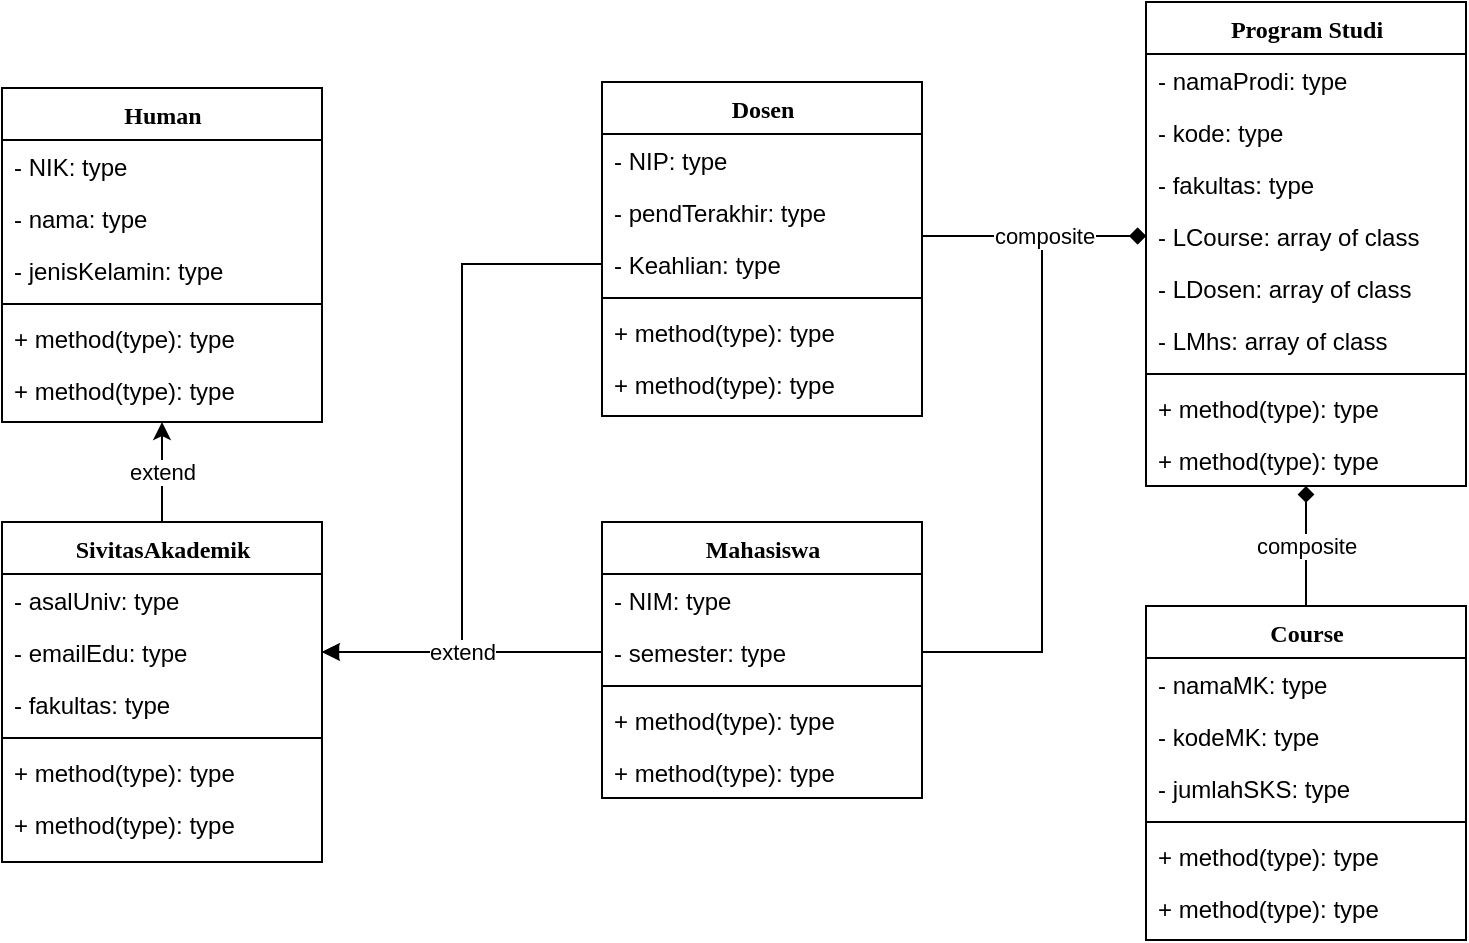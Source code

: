 <mxfile version="20.8.10" type="device"><diagram name="Page-1" id="9f46799a-70d6-7492-0946-bef42562c5a5"><mxGraphModel dx="1502" dy="677" grid="1" gridSize="10" guides="1" tooltips="1" connect="1" arrows="1" fold="1" page="1" pageScale="1" pageWidth="1100" pageHeight="850" background="none" math="0" shadow="0"><root><mxCell id="0"/><mxCell id="1" parent="0"/><mxCell id="78961159f06e98e8-17" value="Human" style="swimlane;html=1;fontStyle=1;align=center;verticalAlign=top;childLayout=stackLayout;horizontal=1;startSize=26;horizontalStack=0;resizeParent=1;resizeLast=0;collapsible=1;marginBottom=0;swimlaneFillColor=#ffffff;rounded=0;shadow=0;comic=0;labelBackgroundColor=none;strokeWidth=1;fillColor=none;fontFamily=Verdana;fontSize=12" parent="1" vertex="1"><mxGeometry x="90" y="83" width="160" height="167" as="geometry"/></mxCell><mxCell id="78961159f06e98e8-21" value="- NIK: type" style="text;html=1;strokeColor=none;fillColor=none;align=left;verticalAlign=top;spacingLeft=4;spacingRight=4;whiteSpace=wrap;overflow=hidden;rotatable=0;points=[[0,0.5],[1,0.5]];portConstraint=eastwest;" parent="78961159f06e98e8-17" vertex="1"><mxGeometry y="26" width="160" height="26" as="geometry"/></mxCell><mxCell id="78961159f06e98e8-23" value="-&amp;nbsp;nama: type" style="text;html=1;strokeColor=none;fillColor=none;align=left;verticalAlign=top;spacingLeft=4;spacingRight=4;whiteSpace=wrap;overflow=hidden;rotatable=0;points=[[0,0.5],[1,0.5]];portConstraint=eastwest;" parent="78961159f06e98e8-17" vertex="1"><mxGeometry y="52" width="160" height="26" as="geometry"/></mxCell><mxCell id="78961159f06e98e8-25" value="-&amp;nbsp;jenisKelamin: type" style="text;html=1;strokeColor=none;fillColor=none;align=left;verticalAlign=top;spacingLeft=4;spacingRight=4;whiteSpace=wrap;overflow=hidden;rotatable=0;points=[[0,0.5],[1,0.5]];portConstraint=eastwest;" parent="78961159f06e98e8-17" vertex="1"><mxGeometry y="78" width="160" height="26" as="geometry"/></mxCell><mxCell id="78961159f06e98e8-19" value="" style="line;html=1;strokeWidth=1;fillColor=none;align=left;verticalAlign=middle;spacingTop=-1;spacingLeft=3;spacingRight=3;rotatable=0;labelPosition=right;points=[];portConstraint=eastwest;" parent="78961159f06e98e8-17" vertex="1"><mxGeometry y="104" width="160" height="8" as="geometry"/></mxCell><mxCell id="78961159f06e98e8-20" value="+ method(type): type" style="text;html=1;strokeColor=none;fillColor=none;align=left;verticalAlign=top;spacingLeft=4;spacingRight=4;whiteSpace=wrap;overflow=hidden;rotatable=0;points=[[0,0.5],[1,0.5]];portConstraint=eastwest;" parent="78961159f06e98e8-17" vertex="1"><mxGeometry y="112" width="160" height="26" as="geometry"/></mxCell><mxCell id="78961159f06e98e8-27" value="+ method(type): type" style="text;html=1;strokeColor=none;fillColor=none;align=left;verticalAlign=top;spacingLeft=4;spacingRight=4;whiteSpace=wrap;overflow=hidden;rotatable=0;points=[[0,0.5],[1,0.5]];portConstraint=eastwest;" parent="78961159f06e98e8-17" vertex="1"><mxGeometry y="138" width="160" height="26" as="geometry"/></mxCell><mxCell id="u0uLwpcaP7rRYxRJNFRk-17" value="extend" style="edgeStyle=orthogonalEdgeStyle;rounded=0;orthogonalLoop=1;jettySize=auto;html=1;exitX=0.5;exitY=0;exitDx=0;exitDy=0;entryX=0.5;entryY=1;entryDx=0;entryDy=0;" parent="1" source="u0uLwpcaP7rRYxRJNFRk-3" target="78961159f06e98e8-17" edge="1"><mxGeometry relative="1" as="geometry"/></mxCell><mxCell id="u0uLwpcaP7rRYxRJNFRk-3" value="SivitasAkademik" style="swimlane;html=1;fontStyle=1;align=center;verticalAlign=top;childLayout=stackLayout;horizontal=1;startSize=26;horizontalStack=0;resizeParent=1;resizeLast=0;collapsible=1;marginBottom=0;swimlaneFillColor=#ffffff;rounded=0;shadow=0;comic=0;labelBackgroundColor=none;strokeWidth=1;fillColor=none;fontFamily=Verdana;fontSize=12" parent="1" vertex="1"><mxGeometry x="90" y="300" width="160" height="170" as="geometry"/></mxCell><mxCell id="u0uLwpcaP7rRYxRJNFRk-4" value="-&amp;nbsp;asalUniv: type" style="text;html=1;strokeColor=none;fillColor=none;align=left;verticalAlign=top;spacingLeft=4;spacingRight=4;whiteSpace=wrap;overflow=hidden;rotatable=0;points=[[0,0.5],[1,0.5]];portConstraint=eastwest;" parent="u0uLwpcaP7rRYxRJNFRk-3" vertex="1"><mxGeometry y="26" width="160" height="26" as="geometry"/></mxCell><mxCell id="u0uLwpcaP7rRYxRJNFRk-5" value="-&amp;nbsp;emailEdu: type" style="text;html=1;strokeColor=none;fillColor=none;align=left;verticalAlign=top;spacingLeft=4;spacingRight=4;whiteSpace=wrap;overflow=hidden;rotatable=0;points=[[0,0.5],[1,0.5]];portConstraint=eastwest;" parent="u0uLwpcaP7rRYxRJNFRk-3" vertex="1"><mxGeometry y="52" width="160" height="26" as="geometry"/></mxCell><mxCell id="u0uLwpcaP7rRYxRJNFRk-27" value="-&amp;nbsp;fakultas: type" style="text;html=1;strokeColor=none;fillColor=none;align=left;verticalAlign=top;spacingLeft=4;spacingRight=4;whiteSpace=wrap;overflow=hidden;rotatable=0;points=[[0,0.5],[1,0.5]];portConstraint=eastwest;" parent="u0uLwpcaP7rRYxRJNFRk-3" vertex="1"><mxGeometry y="78" width="160" height="26" as="geometry"/></mxCell><mxCell id="u0uLwpcaP7rRYxRJNFRk-7" value="" style="line;html=1;strokeWidth=1;fillColor=none;align=left;verticalAlign=middle;spacingTop=-1;spacingLeft=3;spacingRight=3;rotatable=0;labelPosition=right;points=[];portConstraint=eastwest;" parent="u0uLwpcaP7rRYxRJNFRk-3" vertex="1"><mxGeometry y="104" width="160" height="8" as="geometry"/></mxCell><mxCell id="u0uLwpcaP7rRYxRJNFRk-8" value="+ method(type): type" style="text;html=1;strokeColor=none;fillColor=none;align=left;verticalAlign=top;spacingLeft=4;spacingRight=4;whiteSpace=wrap;overflow=hidden;rotatable=0;points=[[0,0.5],[1,0.5]];portConstraint=eastwest;" parent="u0uLwpcaP7rRYxRJNFRk-3" vertex="1"><mxGeometry y="112" width="160" height="26" as="geometry"/></mxCell><mxCell id="u0uLwpcaP7rRYxRJNFRk-9" value="+ method(type): type" style="text;html=1;strokeColor=none;fillColor=none;align=left;verticalAlign=top;spacingLeft=4;spacingRight=4;whiteSpace=wrap;overflow=hidden;rotatable=0;points=[[0,0.5],[1,0.5]];portConstraint=eastwest;" parent="u0uLwpcaP7rRYxRJNFRk-3" vertex="1"><mxGeometry y="138" width="160" height="26" as="geometry"/></mxCell><mxCell id="u0uLwpcaP7rRYxRJNFRk-10" value="Mahasiswa" style="swimlane;html=1;fontStyle=1;align=center;verticalAlign=top;childLayout=stackLayout;horizontal=1;startSize=26;horizontalStack=0;resizeParent=1;resizeLast=0;collapsible=1;marginBottom=0;swimlaneFillColor=#ffffff;rounded=0;shadow=0;comic=0;labelBackgroundColor=none;strokeWidth=1;fillColor=none;fontFamily=Verdana;fontSize=12" parent="1" vertex="1"><mxGeometry x="390" y="300" width="160" height="138" as="geometry"/></mxCell><mxCell id="u0uLwpcaP7rRYxRJNFRk-11" value="-&amp;nbsp;NIM: type" style="text;html=1;strokeColor=none;fillColor=none;align=left;verticalAlign=top;spacingLeft=4;spacingRight=4;whiteSpace=wrap;overflow=hidden;rotatable=0;points=[[0,0.5],[1,0.5]];portConstraint=eastwest;" parent="u0uLwpcaP7rRYxRJNFRk-10" vertex="1"><mxGeometry y="26" width="160" height="26" as="geometry"/></mxCell><mxCell id="u0uLwpcaP7rRYxRJNFRk-32" value="-&amp;nbsp;semester: type" style="text;html=1;strokeColor=none;fillColor=none;align=left;verticalAlign=top;spacingLeft=4;spacingRight=4;whiteSpace=wrap;overflow=hidden;rotatable=0;points=[[0,0.5],[1,0.5]];portConstraint=eastwest;" parent="u0uLwpcaP7rRYxRJNFRk-10" vertex="1"><mxGeometry y="52" width="160" height="26" as="geometry"/></mxCell><mxCell id="u0uLwpcaP7rRYxRJNFRk-14" value="" style="line;html=1;strokeWidth=1;fillColor=none;align=left;verticalAlign=middle;spacingTop=-1;spacingLeft=3;spacingRight=3;rotatable=0;labelPosition=right;points=[];portConstraint=eastwest;" parent="u0uLwpcaP7rRYxRJNFRk-10" vertex="1"><mxGeometry y="78" width="160" height="8" as="geometry"/></mxCell><mxCell id="u0uLwpcaP7rRYxRJNFRk-15" value="+ method(type): type" style="text;html=1;strokeColor=none;fillColor=none;align=left;verticalAlign=top;spacingLeft=4;spacingRight=4;whiteSpace=wrap;overflow=hidden;rotatable=0;points=[[0,0.5],[1,0.5]];portConstraint=eastwest;" parent="u0uLwpcaP7rRYxRJNFRk-10" vertex="1"><mxGeometry y="86" width="160" height="26" as="geometry"/></mxCell><mxCell id="u0uLwpcaP7rRYxRJNFRk-16" value="+ method(type): type" style="text;html=1;strokeColor=none;fillColor=none;align=left;verticalAlign=top;spacingLeft=4;spacingRight=4;whiteSpace=wrap;overflow=hidden;rotatable=0;points=[[0,0.5],[1,0.5]];portConstraint=eastwest;" parent="u0uLwpcaP7rRYxRJNFRk-10" vertex="1"><mxGeometry y="112" width="160" height="26" as="geometry"/></mxCell><mxCell id="u0uLwpcaP7rRYxRJNFRk-19" value="Dosen" style="swimlane;html=1;fontStyle=1;align=center;verticalAlign=top;childLayout=stackLayout;horizontal=1;startSize=26;horizontalStack=0;resizeParent=1;resizeLast=0;collapsible=1;marginBottom=0;swimlaneFillColor=#ffffff;rounded=0;shadow=0;comic=0;labelBackgroundColor=none;strokeWidth=1;fillColor=none;fontFamily=Verdana;fontSize=12" parent="1" vertex="1"><mxGeometry x="390" y="80" width="160" height="167" as="geometry"/></mxCell><mxCell id="u0uLwpcaP7rRYxRJNFRk-20" value="-&amp;nbsp;NIP: type" style="text;html=1;strokeColor=none;fillColor=none;align=left;verticalAlign=top;spacingLeft=4;spacingRight=4;whiteSpace=wrap;overflow=hidden;rotatable=0;points=[[0,0.5],[1,0.5]];portConstraint=eastwest;" parent="u0uLwpcaP7rRYxRJNFRk-19" vertex="1"><mxGeometry y="26" width="160" height="26" as="geometry"/></mxCell><mxCell id="u0uLwpcaP7rRYxRJNFRk-29" value="-&amp;nbsp;pendTerakhir: type" style="text;html=1;strokeColor=none;fillColor=none;align=left;verticalAlign=top;spacingLeft=4;spacingRight=4;whiteSpace=wrap;overflow=hidden;rotatable=0;points=[[0,0.5],[1,0.5]];portConstraint=eastwest;" parent="u0uLwpcaP7rRYxRJNFRk-19" vertex="1"><mxGeometry y="52" width="160" height="26" as="geometry"/></mxCell><mxCell id="u0uLwpcaP7rRYxRJNFRk-30" value="-&amp;nbsp;Keahlian: type" style="text;html=1;strokeColor=none;fillColor=none;align=left;verticalAlign=top;spacingLeft=4;spacingRight=4;whiteSpace=wrap;overflow=hidden;rotatable=0;points=[[0,0.5],[1,0.5]];portConstraint=eastwest;" parent="u0uLwpcaP7rRYxRJNFRk-19" vertex="1"><mxGeometry y="78" width="160" height="26" as="geometry"/></mxCell><mxCell id="u0uLwpcaP7rRYxRJNFRk-23" value="" style="line;html=1;strokeWidth=1;fillColor=none;align=left;verticalAlign=middle;spacingTop=-1;spacingLeft=3;spacingRight=3;rotatable=0;labelPosition=right;points=[];portConstraint=eastwest;" parent="u0uLwpcaP7rRYxRJNFRk-19" vertex="1"><mxGeometry y="104" width="160" height="8" as="geometry"/></mxCell><mxCell id="u0uLwpcaP7rRYxRJNFRk-24" value="+ method(type): type" style="text;html=1;strokeColor=none;fillColor=none;align=left;verticalAlign=top;spacingLeft=4;spacingRight=4;whiteSpace=wrap;overflow=hidden;rotatable=0;points=[[0,0.5],[1,0.5]];portConstraint=eastwest;" parent="u0uLwpcaP7rRYxRJNFRk-19" vertex="1"><mxGeometry y="112" width="160" height="26" as="geometry"/></mxCell><mxCell id="u0uLwpcaP7rRYxRJNFRk-25" value="+ method(type): type" style="text;html=1;strokeColor=none;fillColor=none;align=left;verticalAlign=top;spacingLeft=4;spacingRight=4;whiteSpace=wrap;overflow=hidden;rotatable=0;points=[[0,0.5],[1,0.5]];portConstraint=eastwest;" parent="u0uLwpcaP7rRYxRJNFRk-19" vertex="1"><mxGeometry y="138" width="160" height="26" as="geometry"/></mxCell><mxCell id="u0uLwpcaP7rRYxRJNFRk-31" value="" style="edgeStyle=orthogonalEdgeStyle;rounded=0;orthogonalLoop=1;jettySize=auto;html=1;exitX=0;exitY=0.5;exitDx=0;exitDy=0;entryX=1;entryY=0.5;entryDx=0;entryDy=0;" parent="1" source="u0uLwpcaP7rRYxRJNFRk-30" target="u0uLwpcaP7rRYxRJNFRk-5" edge="1"><mxGeometry relative="1" as="geometry"/></mxCell><mxCell id="u0uLwpcaP7rRYxRJNFRk-33" value="Program Studi" style="swimlane;html=1;fontStyle=1;align=center;verticalAlign=top;childLayout=stackLayout;horizontal=1;startSize=26;horizontalStack=0;resizeParent=1;resizeLast=0;collapsible=1;marginBottom=0;swimlaneFillColor=#ffffff;rounded=0;shadow=0;comic=0;labelBackgroundColor=none;strokeWidth=1;fillColor=none;fontFamily=Verdana;fontSize=12" parent="1" vertex="1"><mxGeometry x="662" y="40" width="160" height="242" as="geometry"/></mxCell><mxCell id="u0uLwpcaP7rRYxRJNFRk-34" value="-&amp;nbsp;namaProdi: type" style="text;html=1;strokeColor=none;fillColor=none;align=left;verticalAlign=top;spacingLeft=4;spacingRight=4;whiteSpace=wrap;overflow=hidden;rotatable=0;points=[[0,0.5],[1,0.5]];portConstraint=eastwest;" parent="u0uLwpcaP7rRYxRJNFRk-33" vertex="1"><mxGeometry y="26" width="160" height="26" as="geometry"/></mxCell><mxCell id="u0uLwpcaP7rRYxRJNFRk-35" value="-&amp;nbsp;kode: type" style="text;html=1;strokeColor=none;fillColor=none;align=left;verticalAlign=top;spacingLeft=4;spacingRight=4;whiteSpace=wrap;overflow=hidden;rotatable=0;points=[[0,0.5],[1,0.5]];portConstraint=eastwest;" parent="u0uLwpcaP7rRYxRJNFRk-33" vertex="1"><mxGeometry y="52" width="160" height="26" as="geometry"/></mxCell><mxCell id="wpDLgr6p1qYBge8vprGf-1" value="-&amp;nbsp;fakultas: type" style="text;html=1;strokeColor=none;fillColor=none;align=left;verticalAlign=top;spacingLeft=4;spacingRight=4;whiteSpace=wrap;overflow=hidden;rotatable=0;points=[[0,0.5],[1,0.5]];portConstraint=eastwest;" vertex="1" parent="u0uLwpcaP7rRYxRJNFRk-33"><mxGeometry y="78" width="160" height="26" as="geometry"/></mxCell><mxCell id="u0uLwpcaP7rRYxRJNFRk-36" value="- LCourse: array of class" style="text;html=1;strokeColor=none;fillColor=none;align=left;verticalAlign=top;spacingLeft=4;spacingRight=4;whiteSpace=wrap;overflow=hidden;rotatable=0;points=[[0,0.5],[1,0.5]];portConstraint=eastwest;" parent="u0uLwpcaP7rRYxRJNFRk-33" vertex="1"><mxGeometry y="104" width="160" height="26" as="geometry"/></mxCell><mxCell id="wpDLgr6p1qYBge8vprGf-3" value="-&amp;nbsp;LDosen: array of class" style="text;html=1;strokeColor=none;fillColor=none;align=left;verticalAlign=top;spacingLeft=4;spacingRight=4;whiteSpace=wrap;overflow=hidden;rotatable=0;points=[[0,0.5],[1,0.5]];portConstraint=eastwest;" vertex="1" parent="u0uLwpcaP7rRYxRJNFRk-33"><mxGeometry y="130" width="160" height="26" as="geometry"/></mxCell><mxCell id="wpDLgr6p1qYBge8vprGf-2" value="-&amp;nbsp;LMhs: array of class" style="text;html=1;strokeColor=none;fillColor=none;align=left;verticalAlign=top;spacingLeft=4;spacingRight=4;whiteSpace=wrap;overflow=hidden;rotatable=0;points=[[0,0.5],[1,0.5]];portConstraint=eastwest;" vertex="1" parent="u0uLwpcaP7rRYxRJNFRk-33"><mxGeometry y="156" width="160" height="26" as="geometry"/></mxCell><mxCell id="u0uLwpcaP7rRYxRJNFRk-37" value="" style="line;html=1;strokeWidth=1;fillColor=none;align=left;verticalAlign=middle;spacingTop=-1;spacingLeft=3;spacingRight=3;rotatable=0;labelPosition=right;points=[];portConstraint=eastwest;" parent="u0uLwpcaP7rRYxRJNFRk-33" vertex="1"><mxGeometry y="182" width="160" height="8" as="geometry"/></mxCell><mxCell id="u0uLwpcaP7rRYxRJNFRk-38" value="+ method(type): type" style="text;html=1;strokeColor=none;fillColor=none;align=left;verticalAlign=top;spacingLeft=4;spacingRight=4;whiteSpace=wrap;overflow=hidden;rotatable=0;points=[[0,0.5],[1,0.5]];portConstraint=eastwest;" parent="u0uLwpcaP7rRYxRJNFRk-33" vertex="1"><mxGeometry y="190" width="160" height="26" as="geometry"/></mxCell><mxCell id="u0uLwpcaP7rRYxRJNFRk-39" value="+ method(type): type" style="text;html=1;strokeColor=none;fillColor=none;align=left;verticalAlign=top;spacingLeft=4;spacingRight=4;whiteSpace=wrap;overflow=hidden;rotatable=0;points=[[0,0.5],[1,0.5]];portConstraint=eastwest;" parent="u0uLwpcaP7rRYxRJNFRk-33" vertex="1"><mxGeometry y="216" width="160" height="26" as="geometry"/></mxCell><mxCell id="u0uLwpcaP7rRYxRJNFRk-47" value="composite" style="edgeStyle=orthogonalEdgeStyle;rounded=0;orthogonalLoop=1;jettySize=auto;html=1;exitX=0.5;exitY=0;exitDx=0;exitDy=0;entryX=0.5;entryY=1;entryDx=0;entryDy=0;endArrow=diamond;endFill=1;" parent="1" source="u0uLwpcaP7rRYxRJNFRk-40" target="u0uLwpcaP7rRYxRJNFRk-33" edge="1"><mxGeometry relative="1" as="geometry"/></mxCell><mxCell id="u0uLwpcaP7rRYxRJNFRk-40" value="Course" style="swimlane;html=1;fontStyle=1;align=center;verticalAlign=top;childLayout=stackLayout;horizontal=1;startSize=26;horizontalStack=0;resizeParent=1;resizeLast=0;collapsible=1;marginBottom=0;swimlaneFillColor=#ffffff;rounded=0;shadow=0;comic=0;labelBackgroundColor=none;strokeWidth=1;fillColor=none;fontFamily=Verdana;fontSize=12" parent="1" vertex="1"><mxGeometry x="662" y="342" width="160" height="167" as="geometry"/></mxCell><mxCell id="u0uLwpcaP7rRYxRJNFRk-41" value="-&amp;nbsp;namaMK: type" style="text;html=1;strokeColor=none;fillColor=none;align=left;verticalAlign=top;spacingLeft=4;spacingRight=4;whiteSpace=wrap;overflow=hidden;rotatable=0;points=[[0,0.5],[1,0.5]];portConstraint=eastwest;" parent="u0uLwpcaP7rRYxRJNFRk-40" vertex="1"><mxGeometry y="26" width="160" height="26" as="geometry"/></mxCell><mxCell id="u0uLwpcaP7rRYxRJNFRk-43" value="- kodeMK: type" style="text;html=1;strokeColor=none;fillColor=none;align=left;verticalAlign=top;spacingLeft=4;spacingRight=4;whiteSpace=wrap;overflow=hidden;rotatable=0;points=[[0,0.5],[1,0.5]];portConstraint=eastwest;" parent="u0uLwpcaP7rRYxRJNFRk-40" vertex="1"><mxGeometry y="52" width="160" height="26" as="geometry"/></mxCell><mxCell id="u0uLwpcaP7rRYxRJNFRk-42" value="-&amp;nbsp;jumlahSKS: type" style="text;html=1;strokeColor=none;fillColor=none;align=left;verticalAlign=top;spacingLeft=4;spacingRight=4;whiteSpace=wrap;overflow=hidden;rotatable=0;points=[[0,0.5],[1,0.5]];portConstraint=eastwest;" parent="u0uLwpcaP7rRYxRJNFRk-40" vertex="1"><mxGeometry y="78" width="160" height="26" as="geometry"/></mxCell><mxCell id="u0uLwpcaP7rRYxRJNFRk-44" value="" style="line;html=1;strokeWidth=1;fillColor=none;align=left;verticalAlign=middle;spacingTop=-1;spacingLeft=3;spacingRight=3;rotatable=0;labelPosition=right;points=[];portConstraint=eastwest;" parent="u0uLwpcaP7rRYxRJNFRk-40" vertex="1"><mxGeometry y="104" width="160" height="8" as="geometry"/></mxCell><mxCell id="u0uLwpcaP7rRYxRJNFRk-45" value="+ method(type): type" style="text;html=1;strokeColor=none;fillColor=none;align=left;verticalAlign=top;spacingLeft=4;spacingRight=4;whiteSpace=wrap;overflow=hidden;rotatable=0;points=[[0,0.5],[1,0.5]];portConstraint=eastwest;" parent="u0uLwpcaP7rRYxRJNFRk-40" vertex="1"><mxGeometry y="112" width="160" height="26" as="geometry"/></mxCell><mxCell id="u0uLwpcaP7rRYxRJNFRk-46" value="+ method(type): type" style="text;html=1;strokeColor=none;fillColor=none;align=left;verticalAlign=top;spacingLeft=4;spacingRight=4;whiteSpace=wrap;overflow=hidden;rotatable=0;points=[[0,0.5],[1,0.5]];portConstraint=eastwest;" parent="u0uLwpcaP7rRYxRJNFRk-40" vertex="1"><mxGeometry y="138" width="160" height="26" as="geometry"/></mxCell><mxCell id="u0uLwpcaP7rRYxRJNFRk-51" value="extend" style="edgeStyle=orthogonalEdgeStyle;rounded=0;orthogonalLoop=1;jettySize=auto;html=1;exitX=0;exitY=0.5;exitDx=0;exitDy=0;entryX=1;entryY=0.5;entryDx=0;entryDy=0;endArrow=block;endFill=1;" parent="1" source="u0uLwpcaP7rRYxRJNFRk-32" target="u0uLwpcaP7rRYxRJNFRk-5" edge="1"><mxGeometry relative="1" as="geometry"/></mxCell><mxCell id="u0uLwpcaP7rRYxRJNFRk-52" value="" style="edgeStyle=orthogonalEdgeStyle;rounded=0;orthogonalLoop=1;jettySize=auto;html=1;exitX=1;exitY=0.5;exitDx=0;exitDy=0;entryX=0;entryY=0.5;entryDx=0;entryDy=0;endArrow=diamond;endFill=1;" parent="1" source="u0uLwpcaP7rRYxRJNFRk-32" target="u0uLwpcaP7rRYxRJNFRk-36" edge="1"><mxGeometry x="0.384" relative="1" as="geometry"><Array as="points"><mxPoint x="610" y="365"/><mxPoint x="610" y="157"/></Array><mxPoint as="offset"/></mxGeometry></mxCell><mxCell id="wpDLgr6p1qYBge8vprGf-4" value="composite" style="edgeStyle=orthogonalEdgeStyle;rounded=0;orthogonalLoop=1;jettySize=auto;html=1;exitX=1;exitY=0.5;exitDx=0;exitDy=0;entryX=0;entryY=0.5;entryDx=0;entryDy=0;endArrow=diamond;endFill=1;" edge="1" parent="1" source="u0uLwpcaP7rRYxRJNFRk-30" target="u0uLwpcaP7rRYxRJNFRk-36"><mxGeometry x="0.194" relative="1" as="geometry"><Array as="points"><mxPoint x="550" y="157"/></Array><mxPoint as="offset"/></mxGeometry></mxCell></root></mxGraphModel></diagram></mxfile>